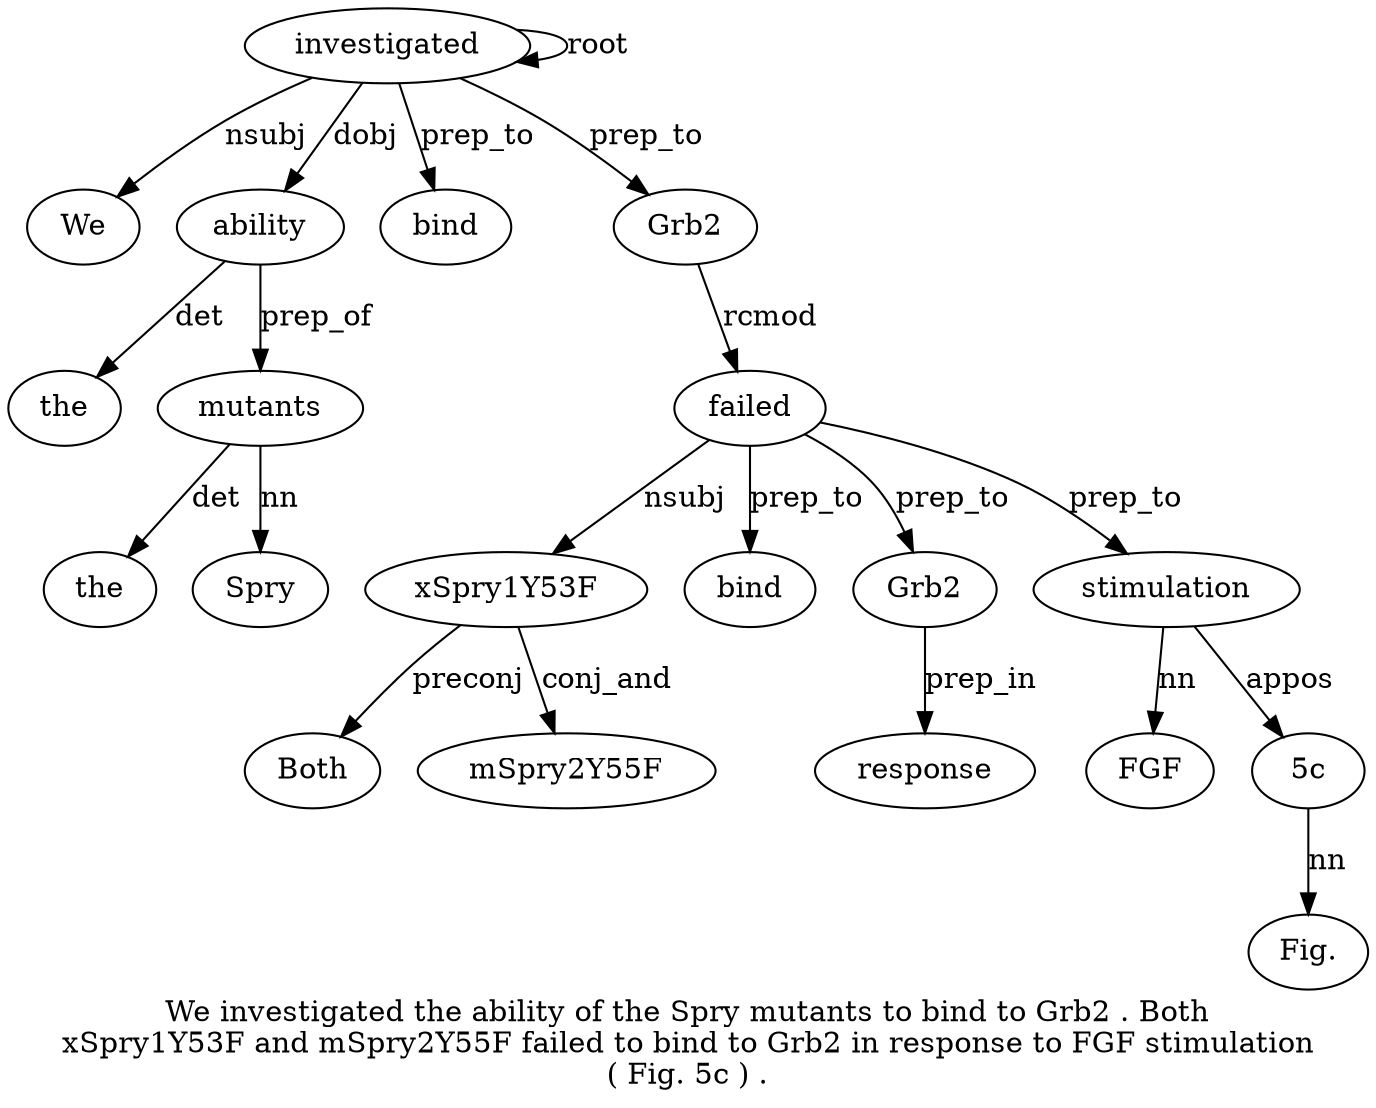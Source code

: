 digraph "We investigated the ability of the Spry mutants to bind to Grb2 . Both xSpry1Y53F and mSpry2Y55F failed to bind to Grb2 in response to FGF stimulation ( Fig. 5c ) ." {
label="We investigated the ability of the Spry mutants to bind to Grb2 . Both
xSpry1Y53F and mSpry2Y55F failed to bind to Grb2 in response to FGF stimulation
( Fig. 5c ) .";
investigated2 [style=filled, fillcolor=white, label=investigated];
We1 [style=filled, fillcolor=white, label=We];
investigated2 -> We1  [label=nsubj];
investigated2 -> investigated2  [label=root];
ability4 [style=filled, fillcolor=white, label=ability];
the3 [style=filled, fillcolor=white, label=the];
ability4 -> the3  [label=det];
investigated2 -> ability4  [label=dobj];
mutants8 [style=filled, fillcolor=white, label=mutants];
the6 [style=filled, fillcolor=white, label=the];
mutants8 -> the6  [label=det];
Spry7 [style=filled, fillcolor=white, label=Spry];
mutants8 -> Spry7  [label=nn];
ability4 -> mutants8  [label=prep_of];
bind10 [style=filled, fillcolor=white, label=bind];
investigated2 -> bind10  [label=prep_to];
Grb21 [style=filled, fillcolor=white, label=Grb2];
investigated2 -> Grb21  [label=prep_to];
xSpry1Y53F [style=filled, fillcolor=white, label=xSpry1Y53F];
Both14 [style=filled, fillcolor=white, label=Both];
xSpry1Y53F -> Both14  [label=preconj];
failed18 [style=filled, fillcolor=white, label=failed];
failed18 -> xSpry1Y53F  [label=nsubj];
mSpry2Y55F17 [style=filled, fillcolor=white, label=mSpry2Y55F];
xSpry1Y53F -> mSpry2Y55F17  [label=conj_and];
Grb21 -> failed18  [label=rcmod];
bind20 [style=filled, fillcolor=white, label=bind];
failed18 -> bind20  [label=prep_to];
Grb2 [style=filled, fillcolor=white, label=Grb2];
failed18 -> Grb2  [label=prep_to];
response24 [style=filled, fillcolor=white, label=response];
Grb2 -> response24  [label=prep_in];
stimulation27 [style=filled, fillcolor=white, label=stimulation];
FGF26 [style=filled, fillcolor=white, label=FGF];
stimulation27 -> FGF26  [label=nn];
failed18 -> stimulation27  [label=prep_to];
"5c30" [style=filled, fillcolor=white, label="5c"];
"Fig.29" [style=filled, fillcolor=white, label="Fig."];
"5c30" -> "Fig.29"  [label=nn];
stimulation27 -> "5c30"  [label=appos];
}
